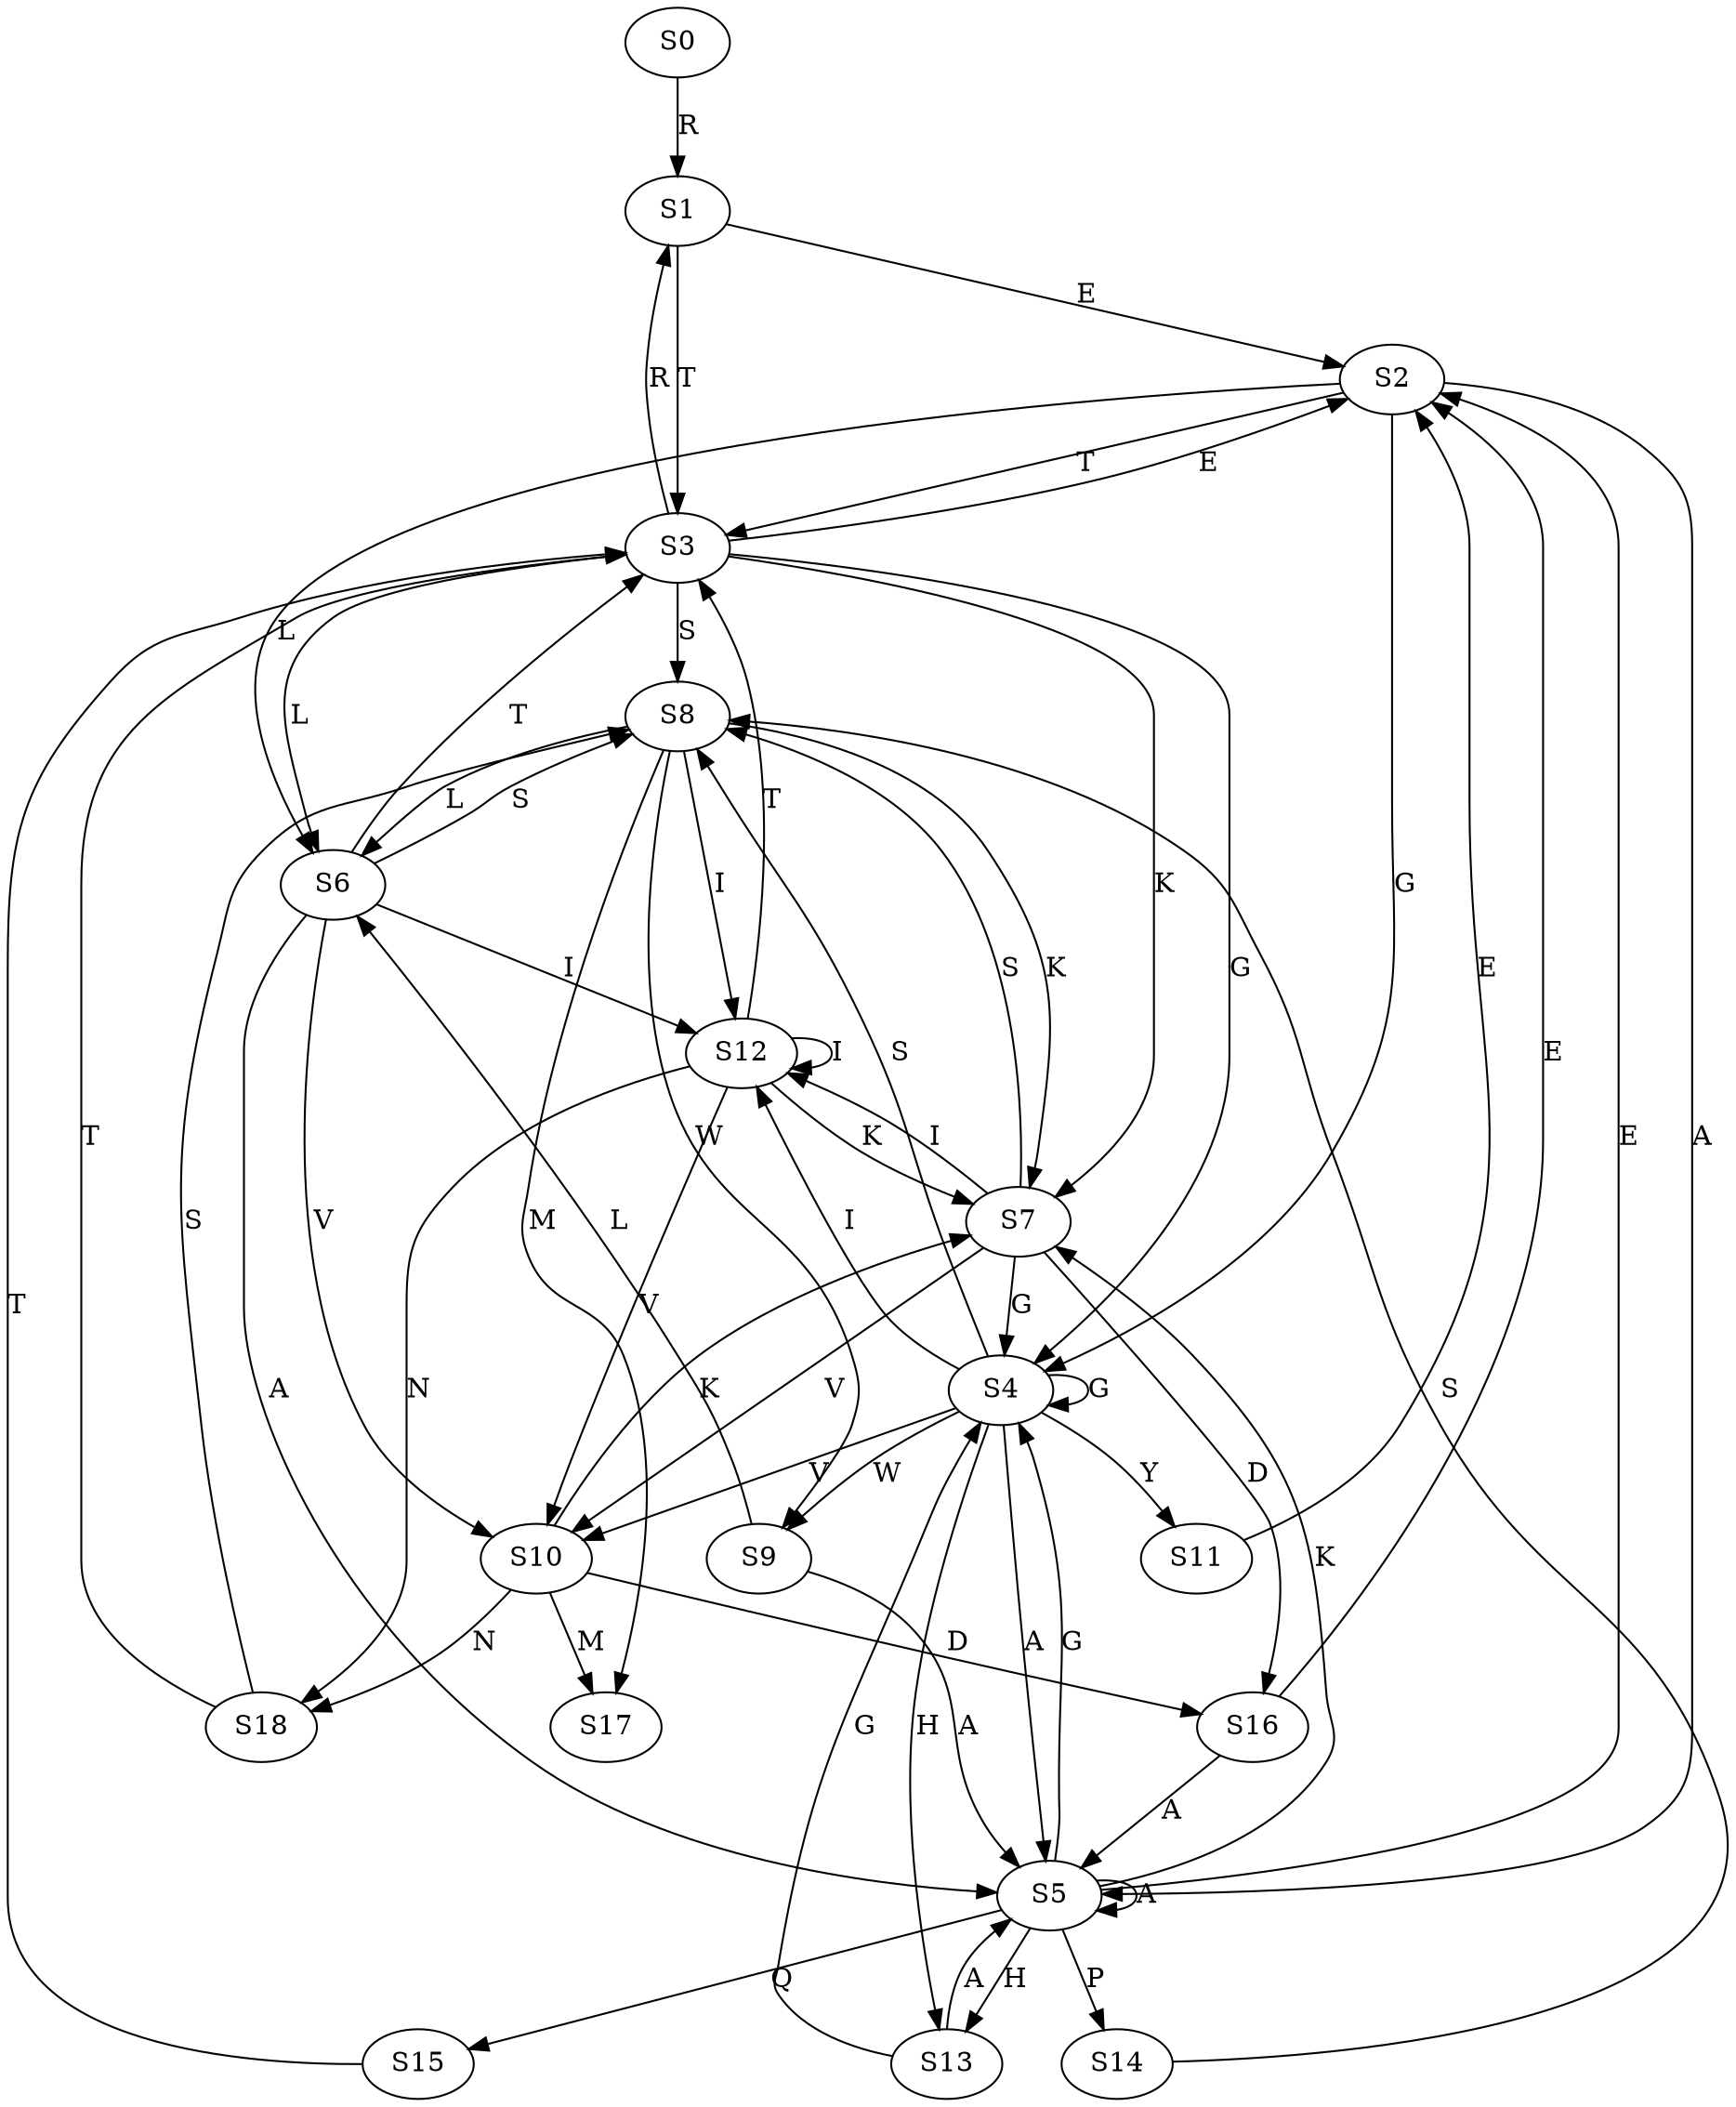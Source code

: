 strict digraph  {
	S0 -> S1 [ label = R ];
	S1 -> S2 [ label = E ];
	S1 -> S3 [ label = T ];
	S2 -> S4 [ label = G ];
	S2 -> S5 [ label = A ];
	S2 -> S6 [ label = L ];
	S2 -> S3 [ label = T ];
	S3 -> S7 [ label = K ];
	S3 -> S6 [ label = L ];
	S3 -> S1 [ label = R ];
	S3 -> S8 [ label = S ];
	S3 -> S4 [ label = G ];
	S3 -> S2 [ label = E ];
	S4 -> S9 [ label = W ];
	S4 -> S10 [ label = V ];
	S4 -> S5 [ label = A ];
	S4 -> S11 [ label = Y ];
	S4 -> S8 [ label = S ];
	S4 -> S12 [ label = I ];
	S4 -> S4 [ label = G ];
	S4 -> S13 [ label = H ];
	S5 -> S14 [ label = P ];
	S5 -> S7 [ label = K ];
	S5 -> S5 [ label = A ];
	S5 -> S4 [ label = G ];
	S5 -> S13 [ label = H ];
	S5 -> S2 [ label = E ];
	S5 -> S15 [ label = Q ];
	S6 -> S10 [ label = V ];
	S6 -> S5 [ label = A ];
	S6 -> S8 [ label = S ];
	S6 -> S12 [ label = I ];
	S6 -> S3 [ label = T ];
	S7 -> S16 [ label = D ];
	S7 -> S10 [ label = V ];
	S7 -> S4 [ label = G ];
	S7 -> S12 [ label = I ];
	S7 -> S8 [ label = S ];
	S8 -> S6 [ label = L ];
	S8 -> S7 [ label = K ];
	S8 -> S17 [ label = M ];
	S8 -> S9 [ label = W ];
	S8 -> S12 [ label = I ];
	S9 -> S5 [ label = A ];
	S9 -> S6 [ label = L ];
	S10 -> S17 [ label = M ];
	S10 -> S18 [ label = N ];
	S10 -> S7 [ label = K ];
	S10 -> S16 [ label = D ];
	S11 -> S2 [ label = E ];
	S12 -> S18 [ label = N ];
	S12 -> S7 [ label = K ];
	S12 -> S3 [ label = T ];
	S12 -> S12 [ label = I ];
	S12 -> S10 [ label = V ];
	S13 -> S5 [ label = A ];
	S13 -> S4 [ label = G ];
	S14 -> S8 [ label = S ];
	S15 -> S3 [ label = T ];
	S16 -> S5 [ label = A ];
	S16 -> S2 [ label = E ];
	S18 -> S3 [ label = T ];
	S18 -> S8 [ label = S ];
}
